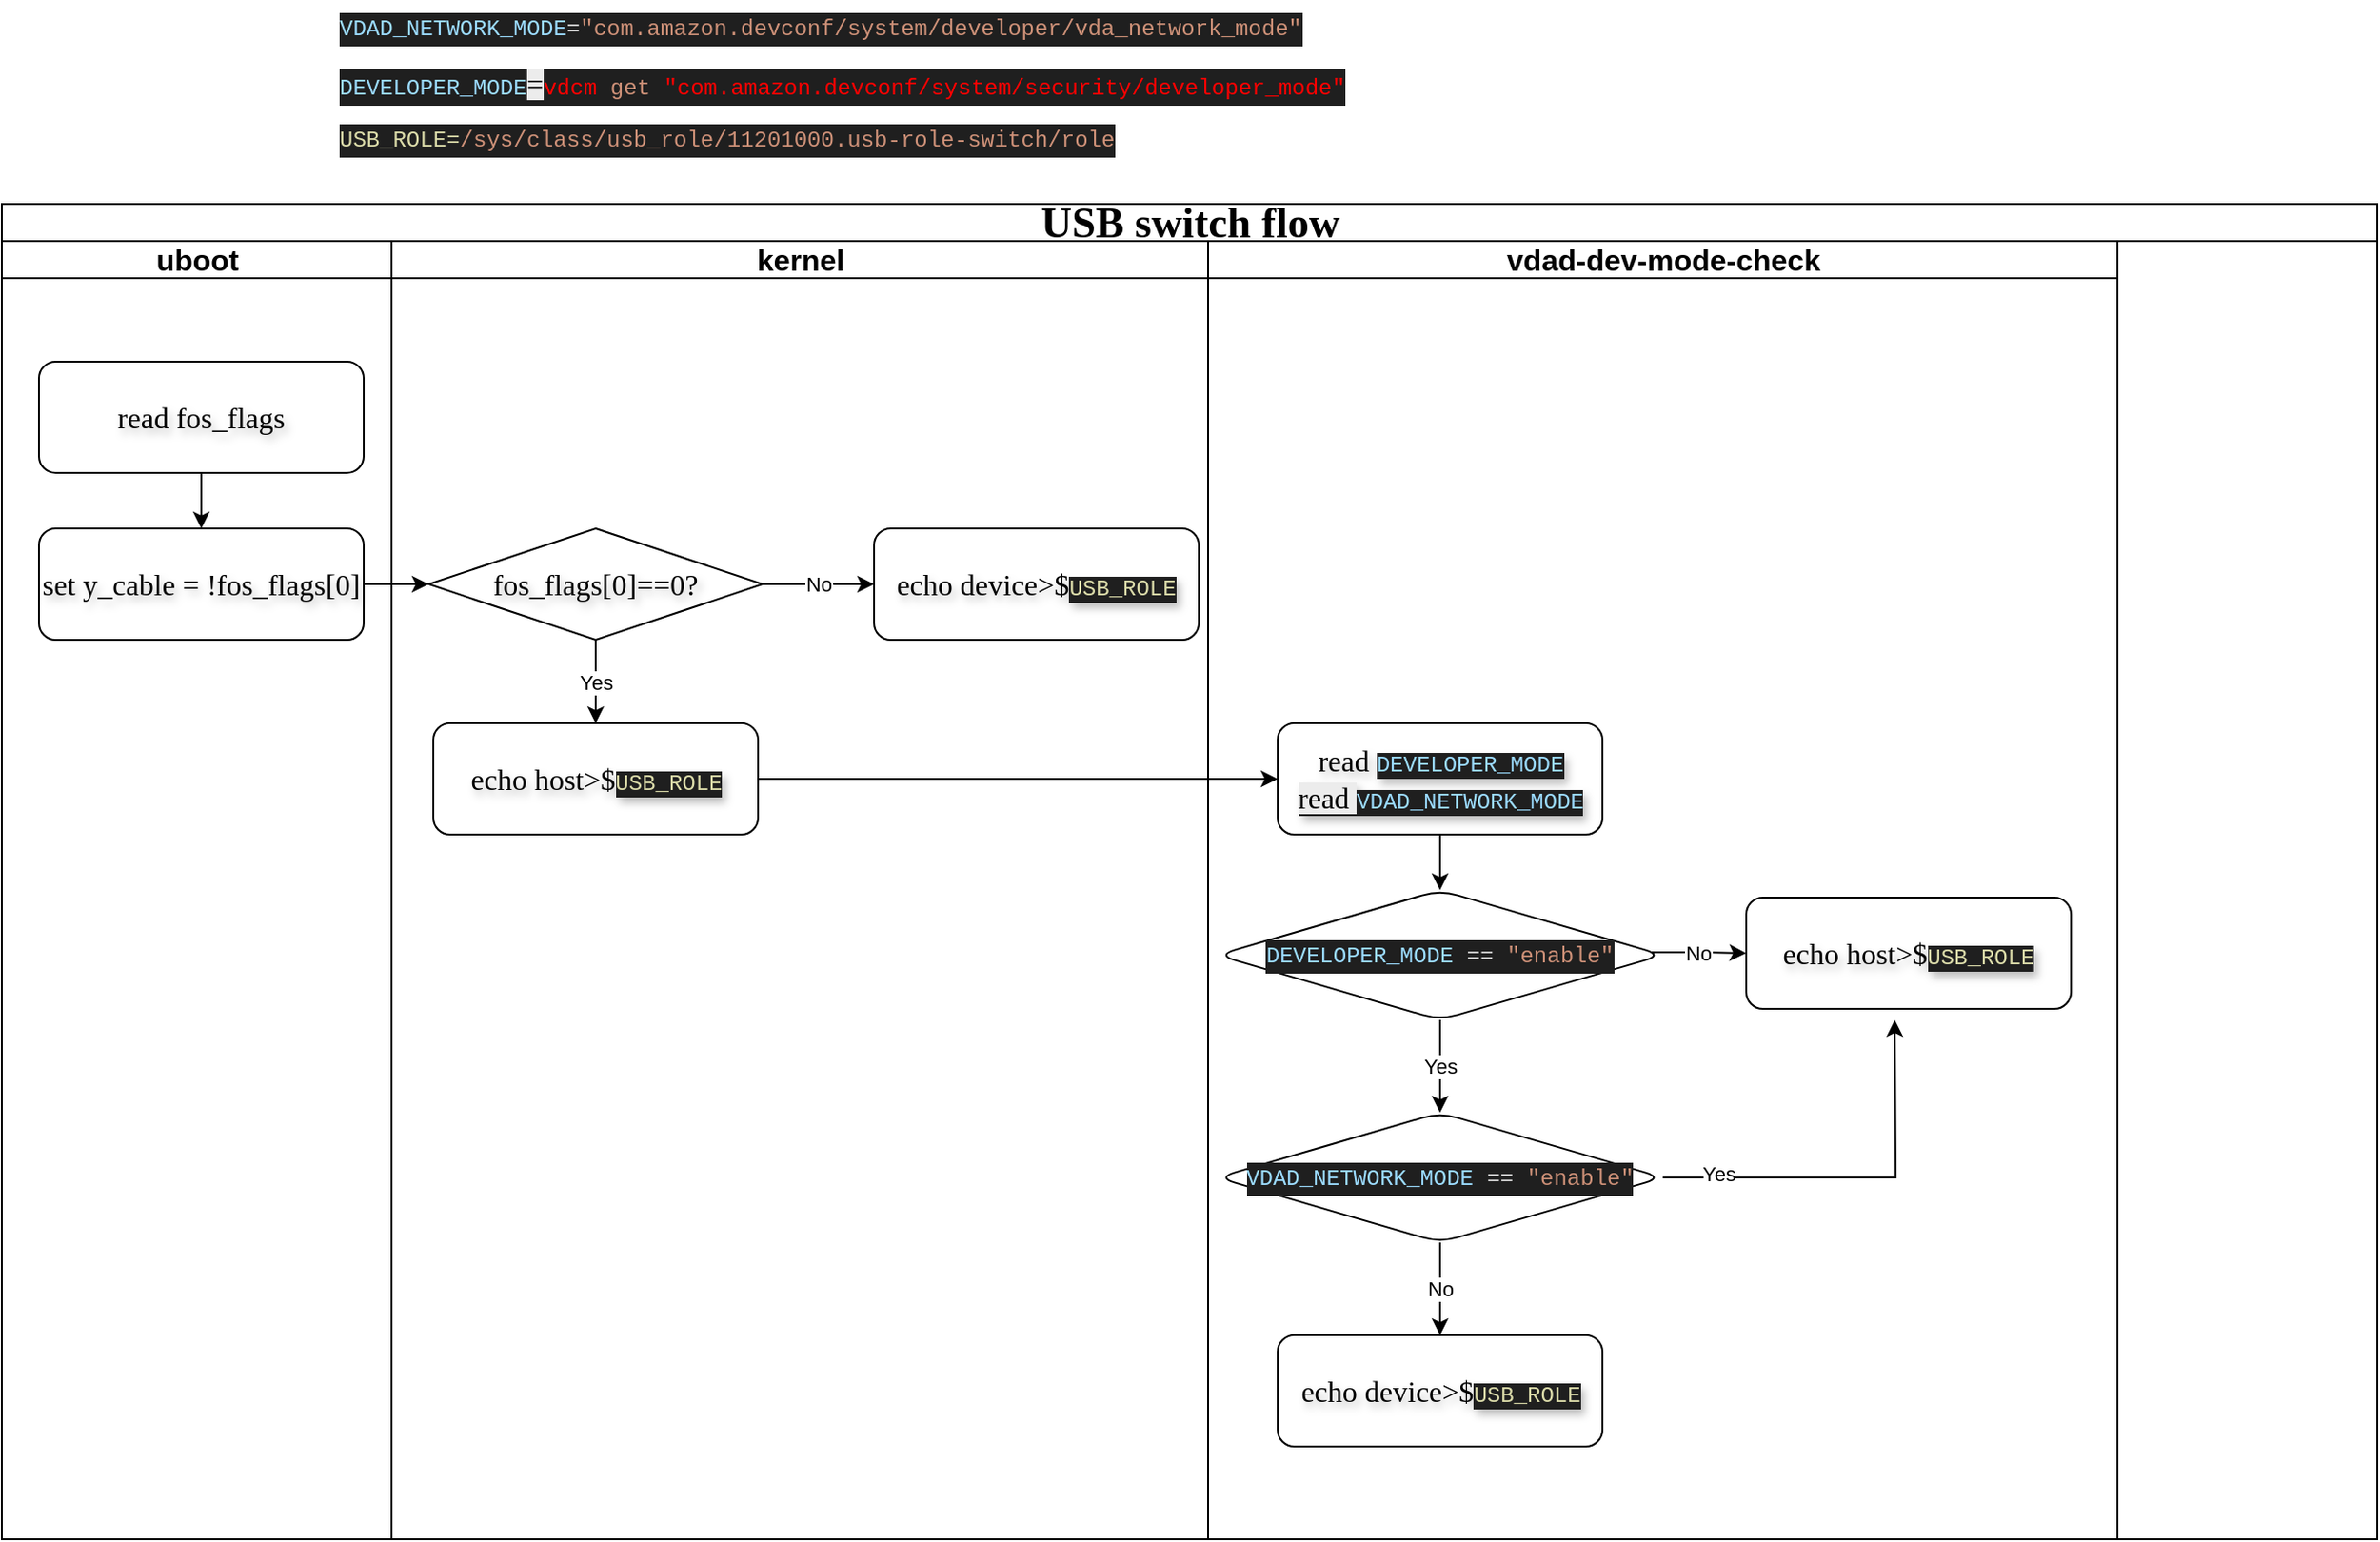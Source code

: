 <mxfile version="26.2.9">
  <diagram name="Page-1" id="74e2e168-ea6b-b213-b513-2b3c1d86103e">
    <mxGraphModel dx="2068" dy="1126" grid="1" gridSize="10" guides="1" tooltips="1" connect="1" arrows="1" fold="1" page="1" pageScale="1" pageWidth="1100" pageHeight="850" background="none" math="0" shadow="0">
      <root>
        <mxCell id="0" />
        <mxCell id="1" parent="0" />
        <mxCell id="77e6c97f196da883-1" value="&lt;h2&gt;&lt;font style=&quot;font-size: 23px;&quot;&gt;USB switch flow&lt;/font&gt;&lt;/h2&gt;" style="swimlane;html=1;childLayout=stackLayout;startSize=20;rounded=0;shadow=0;labelBackgroundColor=none;strokeWidth=1;fontFamily=Verdana;fontSize=8;align=center;" parent="1" vertex="1">
          <mxGeometry x="20" y="160" width="1280" height="720" as="geometry">
            <mxRectangle x="70" y="40" width="220" height="40" as="alternateBounds" />
          </mxGeometry>
        </mxCell>
        <mxCell id="77e6c97f196da883-2" value="uboot" style="swimlane;html=1;startSize=20;fontSize=16;" parent="77e6c97f196da883-1" vertex="1">
          <mxGeometry y="20" width="210" height="700" as="geometry" />
        </mxCell>
        <mxCell id="xCgZh7yVD2SJTdRkjmUY-3" value="" style="edgeStyle=orthogonalEdgeStyle;rounded=0;orthogonalLoop=1;jettySize=auto;html=1;" edge="1" parent="77e6c97f196da883-2" source="77e6c97f196da883-8" target="77e6c97f196da883-9">
          <mxGeometry relative="1" as="geometry" />
        </mxCell>
        <mxCell id="77e6c97f196da883-8" value="read fos_flags" style="rounded=1;whiteSpace=wrap;html=1;shadow=0;labelBackgroundColor=none;strokeWidth=1;fontFamily=Verdana;fontSize=16;align=center;textShadow=1;" parent="77e6c97f196da883-2" vertex="1">
          <mxGeometry x="20" y="65" width="175" height="60" as="geometry" />
        </mxCell>
        <mxCell id="77e6c97f196da883-9" value="set y_cable = !fos_flags[0]" style="rounded=1;whiteSpace=wrap;html=1;shadow=0;labelBackgroundColor=none;strokeWidth=1;fontFamily=Verdana;fontSize=16;align=center;textShadow=1;" parent="77e6c97f196da883-2" vertex="1">
          <mxGeometry x="20" y="155" width="175" height="60" as="geometry" />
        </mxCell>
        <mxCell id="77e6c97f196da883-3" value="kernel" style="swimlane;html=1;startSize=20;fontSize=16;" parent="77e6c97f196da883-1" vertex="1">
          <mxGeometry x="210" y="20" width="440" height="700" as="geometry" />
        </mxCell>
        <mxCell id="xCgZh7yVD2SJTdRkjmUY-11" value="Yes" style="edgeStyle=orthogonalEdgeStyle;rounded=0;orthogonalLoop=1;jettySize=auto;html=1;" edge="1" parent="77e6c97f196da883-3" source="77e6c97f196da883-13" target="xCgZh7yVD2SJTdRkjmUY-10">
          <mxGeometry relative="1" as="geometry" />
        </mxCell>
        <mxCell id="77e6c97f196da883-13" value="fos_flags[0]==0?" style="rhombus;whiteSpace=wrap;html=1;rounded=0;shadow=0;labelBackgroundColor=none;strokeWidth=1;fontFamily=Verdana;fontSize=16;align=center;textShadow=1;" parent="77e6c97f196da883-3" vertex="1">
          <mxGeometry x="20" y="155" width="180" height="60" as="geometry" />
        </mxCell>
        <mxCell id="xCgZh7yVD2SJTdRkjmUY-10" value="echo host&amp;gt;$&lt;span style=&quot;color: rgb(220, 220, 170); font-family: Menlo, Monaco, &amp;quot;Courier New&amp;quot;, monospace; font-size: 12px; text-align: left; white-space: pre; background-color: rgb(31, 31, 31);&quot;&gt;USB_ROLE&lt;/span&gt;" style="rounded=1;whiteSpace=wrap;html=1;shadow=0;labelBackgroundColor=none;strokeWidth=1;fontFamily=Verdana;fontSize=16;align=center;textShadow=1;" vertex="1" parent="77e6c97f196da883-3">
          <mxGeometry x="22.5" y="260" width="175" height="60" as="geometry" />
        </mxCell>
        <mxCell id="xCgZh7yVD2SJTdRkjmUY-14" value="No" style="edgeStyle=orthogonalEdgeStyle;rounded=0;orthogonalLoop=1;jettySize=auto;html=1;entryX=0;entryY=0.5;entryDx=0;entryDy=0;" edge="1" parent="77e6c97f196da883-3" source="77e6c97f196da883-13" target="xCgZh7yVD2SJTdRkjmUY-15">
          <mxGeometry relative="1" as="geometry">
            <mxPoint x="230" y="185" as="targetPoint" />
          </mxGeometry>
        </mxCell>
        <mxCell id="xCgZh7yVD2SJTdRkjmUY-15" value="echo device&amp;gt;$&lt;span style=&quot;color: rgb(220, 220, 170); font-family: Menlo, Monaco, &amp;quot;Courier New&amp;quot;, monospace; font-size: 12px; text-align: left; white-space: pre; background-color: rgb(31, 31, 31);&quot;&gt;USB_ROLE&lt;/span&gt;" style="rounded=1;whiteSpace=wrap;html=1;shadow=0;labelBackgroundColor=none;strokeWidth=1;fontFamily=Verdana;fontSize=16;align=center;textShadow=1;" vertex="1" parent="77e6c97f196da883-3">
          <mxGeometry x="260" y="155" width="175" height="60" as="geometry" />
        </mxCell>
        <mxCell id="xCgZh7yVD2SJTdRkjmUY-5" value="" style="edgeStyle=orthogonalEdgeStyle;rounded=0;orthogonalLoop=1;jettySize=auto;html=1;entryX=0;entryY=0.5;entryDx=0;entryDy=0;" edge="1" parent="77e6c97f196da883-1" source="77e6c97f196da883-9" target="77e6c97f196da883-13">
          <mxGeometry relative="1" as="geometry">
            <mxPoint x="190" y="205" as="targetPoint" />
          </mxGeometry>
        </mxCell>
        <mxCell id="xCgZh7yVD2SJTdRkjmUY-32" style="edgeStyle=orthogonalEdgeStyle;rounded=0;orthogonalLoop=1;jettySize=auto;html=1;" edge="1" parent="77e6c97f196da883-1" source="xCgZh7yVD2SJTdRkjmUY-10" target="xCgZh7yVD2SJTdRkjmUY-29">
          <mxGeometry relative="1" as="geometry" />
        </mxCell>
        <mxCell id="77e6c97f196da883-4" value="vdad-dev-mode-check" style="swimlane;html=1;startSize=20;fontSize=16;" parent="77e6c97f196da883-1" vertex="1">
          <mxGeometry x="650" y="20" width="490" height="700" as="geometry" />
        </mxCell>
        <mxCell id="xCgZh7yVD2SJTdRkjmUY-34" value="" style="edgeStyle=orthogonalEdgeStyle;rounded=0;orthogonalLoop=1;jettySize=auto;html=1;" edge="1" parent="77e6c97f196da883-4" source="xCgZh7yVD2SJTdRkjmUY-29" target="xCgZh7yVD2SJTdRkjmUY-33">
          <mxGeometry relative="1" as="geometry" />
        </mxCell>
        <mxCell id="xCgZh7yVD2SJTdRkjmUY-29" value="read&amp;nbsp;&lt;span style=&quot;color: rgb(156, 220, 254); background-color: rgb(31, 31, 31); font-family: Menlo, Monaco, &amp;quot;Courier New&amp;quot;, monospace; font-size: 12px; white-space: pre;&quot;&gt;DEVELOPER_MODE&lt;/span&gt;&lt;div&gt;&lt;span style=&quot;color: rgb(156, 220, 254); background-color: rgb(31, 31, 31); font-family: Menlo, Monaco, &amp;quot;Courier New&amp;quot;, monospace; font-size: 12px; white-space: pre;&quot;&gt;&lt;span style=&quot;color: rgb(0, 0, 0); font-family: Verdana; font-size: 16px; white-space: normal; background-color: rgb(236, 236, 236);&quot;&gt;read&amp;nbsp;&lt;/span&gt;&lt;/span&gt;&lt;span style=&quot;background-color: rgb(31, 31, 31); color: rgb(156, 220, 254); font-family: Menlo, Monaco, &amp;quot;Courier New&amp;quot;, monospace; font-size: 12px; text-align: left; white-space: pre;&quot;&gt;VDAD_NETWORK_MODE&lt;/span&gt;&lt;/div&gt;" style="rounded=1;whiteSpace=wrap;html=1;shadow=0;labelBackgroundColor=none;strokeWidth=1;fontFamily=Verdana;fontSize=16;align=center;textShadow=1;" vertex="1" parent="77e6c97f196da883-4">
          <mxGeometry x="37.5" y="260" width="175" height="60" as="geometry" />
        </mxCell>
        <mxCell id="xCgZh7yVD2SJTdRkjmUY-37" value="Yes" style="edgeStyle=orthogonalEdgeStyle;rounded=0;orthogonalLoop=1;jettySize=auto;html=1;entryX=0.5;entryY=0;entryDx=0;entryDy=0;" edge="1" parent="77e6c97f196da883-4" source="xCgZh7yVD2SJTdRkjmUY-33" target="xCgZh7yVD2SJTdRkjmUY-41">
          <mxGeometry relative="1" as="geometry">
            <mxPoint x="125" y="530" as="targetPoint" />
          </mxGeometry>
        </mxCell>
        <mxCell id="xCgZh7yVD2SJTdRkjmUY-39" value="No" style="edgeStyle=orthogonalEdgeStyle;rounded=0;orthogonalLoop=1;jettySize=auto;html=1;exitX=0.971;exitY=0.479;exitDx=0;exitDy=0;exitPerimeter=0;" edge="1" parent="77e6c97f196da883-4" source="xCgZh7yVD2SJTdRkjmUY-33" target="xCgZh7yVD2SJTdRkjmUY-38">
          <mxGeometry relative="1" as="geometry" />
        </mxCell>
        <mxCell id="xCgZh7yVD2SJTdRkjmUY-33" value="&lt;div style=&quot;background-color: rgb(31, 31, 31); font-family: Menlo, Monaco, &amp;quot;Courier New&amp;quot;, monospace; font-size: 12px; line-height: 18px; white-space: pre;&quot;&gt;&lt;span&gt;&lt;span style=&quot;color: rgb(156, 220, 254);&quot;&gt;DEVELOPER_MODE &lt;/span&gt;&lt;/span&gt;&lt;span style=&quot;color: rgb(212, 212, 212);&quot;&gt;==&lt;/span&gt;&lt;span style=&quot;color: rgb(204, 204, 204);&quot;&gt; &lt;/span&gt;&lt;span style=&quot;color: rgb(206, 145, 120);&quot;&gt;&quot;enable&quot;&lt;/span&gt;&lt;/div&gt;" style="rhombus;whiteSpace=wrap;html=1;fontSize=16;fontFamily=Verdana;rounded=1;shadow=0;labelBackgroundColor=none;strokeWidth=1;" vertex="1" parent="77e6c97f196da883-4">
          <mxGeometry x="5" y="350" width="240" height="70" as="geometry" />
        </mxCell>
        <mxCell id="xCgZh7yVD2SJTdRkjmUY-35" value="echo device&amp;gt;$&lt;span style=&quot;color: rgb(220, 220, 170); font-family: Menlo, Monaco, &amp;quot;Courier New&amp;quot;, monospace; font-size: 12px; text-align: left; white-space: pre; background-color: rgb(31, 31, 31);&quot;&gt;USB_ROLE&lt;/span&gt;" style="rounded=1;whiteSpace=wrap;html=1;shadow=0;labelBackgroundColor=none;strokeWidth=1;fontFamily=Verdana;fontSize=16;align=center;textShadow=1;" vertex="1" parent="77e6c97f196da883-4">
          <mxGeometry x="37.5" y="590" width="175" height="60" as="geometry" />
        </mxCell>
        <mxCell id="xCgZh7yVD2SJTdRkjmUY-38" value="echo host&amp;gt;$&lt;span style=&quot;color: rgb(220, 220, 170); font-family: Menlo, Monaco, &amp;quot;Courier New&amp;quot;, monospace; font-size: 12px; text-align: left; white-space: pre; background-color: rgb(31, 31, 31);&quot;&gt;USB_ROLE&lt;/span&gt;" style="rounded=1;whiteSpace=wrap;html=1;shadow=0;labelBackgroundColor=none;strokeWidth=1;fontFamily=Verdana;fontSize=16;align=center;textShadow=1;" vertex="1" parent="77e6c97f196da883-4">
          <mxGeometry x="290" y="354" width="175" height="60" as="geometry" />
        </mxCell>
        <mxCell id="xCgZh7yVD2SJTdRkjmUY-43" value="No" style="edgeStyle=orthogonalEdgeStyle;rounded=0;orthogonalLoop=1;jettySize=auto;html=1;" edge="1" parent="77e6c97f196da883-4" source="xCgZh7yVD2SJTdRkjmUY-41" target="xCgZh7yVD2SJTdRkjmUY-35">
          <mxGeometry relative="1" as="geometry" />
        </mxCell>
        <mxCell id="xCgZh7yVD2SJTdRkjmUY-48" style="edgeStyle=orthogonalEdgeStyle;rounded=0;orthogonalLoop=1;jettySize=auto;html=1;exitX=1;exitY=0.5;exitDx=0;exitDy=0;" edge="1" parent="77e6c97f196da883-4" source="xCgZh7yVD2SJTdRkjmUY-41">
          <mxGeometry relative="1" as="geometry">
            <mxPoint x="370" y="420" as="targetPoint" />
          </mxGeometry>
        </mxCell>
        <mxCell id="xCgZh7yVD2SJTdRkjmUY-49" value="Yes" style="edgeLabel;html=1;align=center;verticalAlign=middle;resizable=0;points=[];" vertex="1" connectable="0" parent="xCgZh7yVD2SJTdRkjmUY-48">
          <mxGeometry x="-0.715" y="2" relative="1" as="geometry">
            <mxPoint as="offset" />
          </mxGeometry>
        </mxCell>
        <mxCell id="xCgZh7yVD2SJTdRkjmUY-41" value="&lt;div style=&quot;background-color: rgb(31, 31, 31); font-family: Menlo, Monaco, &amp;quot;Courier New&amp;quot;, monospace; font-size: 12px; line-height: 18px; white-space: pre;&quot;&gt;&lt;span style=&quot;color: rgb(156, 220, 254); text-align: left;&quot;&gt;VDAD_NETWORK_MODE&lt;/span&gt;&lt;span&gt;&lt;span style=&quot;color: rgb(156, 220, 254);&quot;&gt; &lt;/span&gt;&lt;/span&gt;&lt;span style=&quot;color: rgb(212, 212, 212);&quot;&gt;==&lt;/span&gt;&lt;span style=&quot;color: rgb(204, 204, 204);&quot;&gt; &lt;/span&gt;&lt;span style=&quot;color: rgb(206, 145, 120);&quot;&gt;&quot;enable&quot;&lt;/span&gt;&lt;/div&gt;" style="rhombus;whiteSpace=wrap;html=1;fontSize=16;fontFamily=Verdana;rounded=1;shadow=0;labelBackgroundColor=none;strokeWidth=1;" vertex="1" parent="77e6c97f196da883-4">
          <mxGeometry x="5" y="470" width="240" height="70" as="geometry" />
        </mxCell>
        <UserObject label="&lt;div style=&quot;background-color: rgb(31, 31, 31); font-family: Menlo, Monaco, &amp;quot;Courier New&amp;quot;, monospace; font-weight: normal; font-size: 12px; line-height: 18px; white-space: pre; color: rgb(204, 204, 204);&quot;&gt;&lt;div style=&quot;&quot;&gt;&lt;span style=&quot;color: rgb(206, 145, 120);&quot;&gt;&lt;font color=&quot;#dcdcaa&quot;&gt;USB_ROLE=&lt;/font&gt;&lt;/span&gt;&lt;span style=&quot;color: rgb(206, 145, 120);&quot;&gt;/sys/class/usb_role/11201000.usb-role-switch/role&lt;/span&gt;&lt;/div&gt;&lt;/div&gt;" link="&lt;div style=&quot;color: #cccccc;background-color: #1f1f1f;font-family: Menlo, Monaco, &#39;Courier New&#39;, monospace;font-weight: normal;font-size: 12px;line-height: 18px;white-space: pre;&quot;&gt;&lt;div&gt;&lt;span style=&quot;color: #dcdcaa;&quot;&gt;echo&lt;/span&gt;&lt;span style=&quot;color: #cccccc;&quot;&gt; &lt;/span&gt;&lt;span style=&quot;color: #ce9178;&quot;&gt;&quot;&lt;/span&gt;&lt;span style=&quot;color: #9cdcfe;&quot;&gt;$role&lt;/span&gt;&lt;span style=&quot;color: #ce9178;&quot;&gt;&quot;&lt;/span&gt;&lt;span style=&quot;color: #cccccc;&quot;&gt; &lt;/span&gt;&lt;span style=&quot;color: #d4d4d4;&quot;&gt;&amp;gt;&lt;/span&gt;&lt;span style=&quot;color: #cccccc;&quot;&gt; &lt;/span&gt;&lt;span style=&quot;color: #ce9178;&quot;&gt;/sys/class/usb_role/11201000.usb-role-switch/role&lt;/span&gt;&lt;/div&gt;&lt;/div&gt;" id="xCgZh7yVD2SJTdRkjmUY-13">
          <mxCell style="text;whiteSpace=wrap;html=1;" vertex="1" parent="1">
            <mxGeometry x="200" y="110" width="500" height="40" as="geometry" />
          </mxCell>
        </UserObject>
        <UserObject label="&lt;div style=&quot;background-color: rgb(31, 31, 31); font-family: Menlo, Monaco, &amp;quot;Courier New&amp;quot;, monospace; font-weight: normal; font-size: 12px; line-height: 18px; white-space: pre;&quot;&gt;&lt;div style=&quot;&quot;&gt;&lt;span style=&quot;color: rgb(156, 220, 254); background-color: light-dark(rgb(31, 31, 31), rgb(210, 210, 210));&quot;&gt;DEVELOPER_MODE&lt;/span&gt;&lt;span&gt;&lt;span style=&quot;background-color: light-dark(rgb(31, 31, 31), rgb(210, 210, 210));&quot;&gt;&lt;span style=&quot;color: rgb(0, 0, 0); background-color: rgb(236, 236, 236); font-family: Verdana; font-size: 16px; text-align: center; white-space: normal;&quot;&gt;=&lt;/span&gt;&lt;font style=&quot;color: rgb(255, 0, 0);&quot;&gt;vdcm&lt;/font&gt;&lt;/span&gt;&lt;span style=&quot;color: light-dark(rgb(204, 204, 204), rgb(62, 62, 62)); background-color: light-dark(rgb(31, 31, 31), rgb(210, 210, 210));&quot;&gt; &lt;/span&gt;&lt;span style=&quot;color: light-dark(rgb(206, 145, 120), rgb(145, 93, 71)); background-color: light-dark(rgb(31, 31, 31), rgb(210, 210, 210));&quot;&gt;get&lt;/span&gt;&lt;span style=&quot;color: light-dark(rgb(204, 204, 204), rgb(62, 62, 62)); background-color: light-dark(rgb(31, 31, 31), rgb(210, 210, 210));&quot;&gt; &lt;/span&gt;&lt;font style=&quot;color: rgb(255, 0, 0);&quot;&gt;&quot;com.amazon.devconf/system/security/developer_mode&quot;&lt;/font&gt;&lt;/span&gt;&lt;/div&gt;&lt;/div&gt;" link="&lt;div style=&quot;color: #cccccc;background-color: #1f1f1f;font-family: Menlo, Monaco, &#39;Courier New&#39;, monospace;font-weight: normal;font-size: 12px;line-height: 18px;white-space: pre;&quot;&gt;&lt;div&gt;&lt;span style=&quot;color: #ce9178;&quot;&gt;&quot;com.amazon.devconf/system/security/developer_mode&quot;&lt;/span&gt;&lt;/div&gt;&lt;/div&gt;" id="xCgZh7yVD2SJTdRkjmUY-31">
          <mxCell style="text;whiteSpace=wrap;html=1;" vertex="1" parent="1">
            <mxGeometry x="200" y="80" width="430" height="40" as="geometry" />
          </mxCell>
        </UserObject>
        <UserObject label="&lt;div style=&quot;color: #cccccc;background-color: #1f1f1f;font-family: Menlo, Monaco, &#39;Courier New&#39;, monospace;font-weight: normal;font-size: 12px;line-height: 18px;white-space: pre;&quot;&gt;&lt;div&gt;&lt;span style=&quot;color: #9cdcfe;&quot;&gt;VDAD_NETWORK_MODE&lt;/span&gt;&lt;span style=&quot;color: #d4d4d4;&quot;&gt;=&lt;/span&gt;&lt;span style=&quot;color: #ce9178;&quot;&gt;&quot;com.amazon.devconf/system/developer/vda_network_mode&quot;&lt;/span&gt;&lt;/div&gt;&lt;div&gt;&lt;span style=&quot;color: #9cdcfe;&quot;&gt;&lt;/span&gt;&lt;/div&gt;&lt;/div&gt;" link="&lt;div style=&quot;color: #cccccc;background-color: #1f1f1f;font-family: Menlo, Monaco, &#39;Courier New&#39;, monospace;font-weight: normal;font-size: 12px;line-height: 18px;white-space: pre;&quot;&gt;&lt;div&gt;&lt;span style=&quot;color: #9cdcfe;&quot;&gt;VDAD_NETWORK_MODE&lt;/span&gt;&lt;span style=&quot;color: #d4d4d4;&quot;&gt;=&lt;/span&gt;&lt;span style=&quot;color: #ce9178;&quot;&gt;&quot;com.amazon.devconf/system/developer/vda_network_mode&quot;&lt;/span&gt;&lt;/div&gt;&lt;div&gt;&lt;span style=&quot;color: #9cdcfe;&quot;&gt;&lt;/span&gt;&lt;/div&gt;&lt;/div&gt;" id="xCgZh7yVD2SJTdRkjmUY-40">
          <mxCell style="text;whiteSpace=wrap;html=1;" vertex="1" parent="1">
            <mxGeometry x="200" y="50" width="560" height="40" as="geometry" />
          </mxCell>
        </UserObject>
      </root>
    </mxGraphModel>
  </diagram>
</mxfile>
